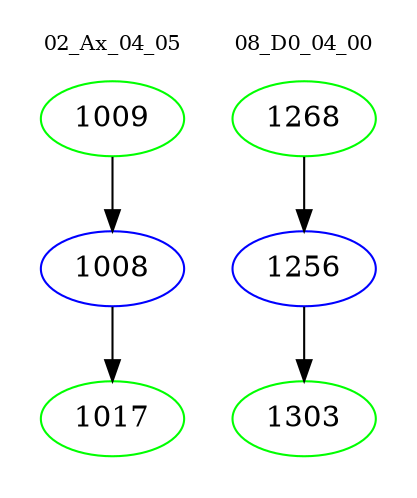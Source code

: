 digraph{
subgraph cluster_0 {
color = white
label = "02_Ax_04_05";
fontsize=10;
T0_1009 [label="1009", color="green"]
T0_1009 -> T0_1008 [color="black"]
T0_1008 [label="1008", color="blue"]
T0_1008 -> T0_1017 [color="black"]
T0_1017 [label="1017", color="green"]
}
subgraph cluster_1 {
color = white
label = "08_D0_04_00";
fontsize=10;
T1_1268 [label="1268", color="green"]
T1_1268 -> T1_1256 [color="black"]
T1_1256 [label="1256", color="blue"]
T1_1256 -> T1_1303 [color="black"]
T1_1303 [label="1303", color="green"]
}
}
